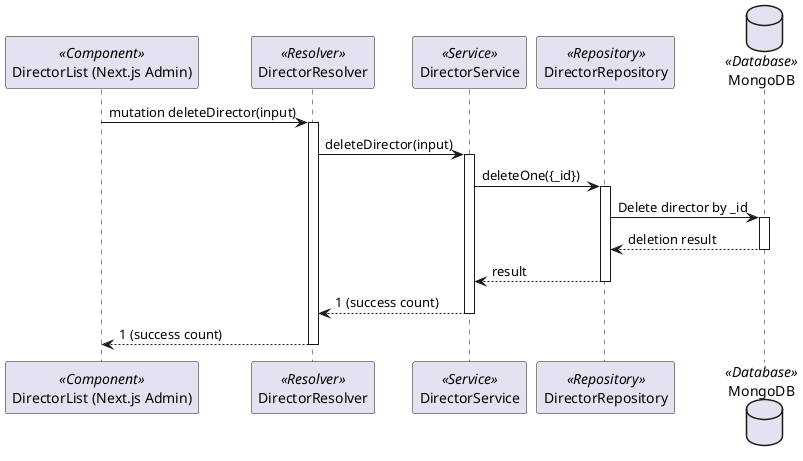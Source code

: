 @startuml Delete Director Flow

' Stereotypes: <<Component>>, <<Resolver>>, <<Service>>, <<Repository>>, <<Database>>
participant "DirectorList (Next.js Admin)" as DirectorList <<Component>>
participant "DirectorResolver" as Resolver <<Resolver>>
participant "DirectorService" as Service <<Service>>
participant "DirectorRepository" as Repository <<Repository>>
database "MongoDB" as DB <<Database>>

DirectorList -> Resolver: mutation deleteDirector(input)
activate Resolver
Resolver -> Service: deleteDirector(input)
activate Service
Service -> Repository: deleteOne({_id})
activate Repository
Repository -> DB: Delete director by _id
activate DB
DB --> Repository: deletion result
deactivate DB
Repository --> Service: result
deactivate Repository
Service --> Resolver: 1 (success count)
deactivate Service
Resolver --> DirectorList: 1 (success count)
deactivate Resolver

@enduml
